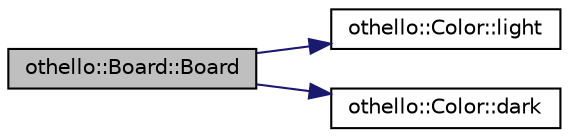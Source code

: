digraph "othello::Board::Board"
{
  edge [fontname="Helvetica",fontsize="10",labelfontname="Helvetica",labelfontsize="10"];
  node [fontname="Helvetica",fontsize="10",shape=record];
  rankdir="LR";
  Node1 [label="othello::Board::Board",height=0.2,width=0.4,color="black", fillcolor="grey75", style="filled", fontcolor="black"];
  Node1 -> Node2 [color="midnightblue",fontsize="10",style="solid",fontname="Helvetica"];
  Node2 [label="othello::Color::light",height=0.2,width=0.4,color="black", fillcolor="white", style="filled",URL="$d7/d02/classothello_1_1_color.html#a1ced780844d487e0950616879804e4d0"];
  Node1 -> Node3 [color="midnightblue",fontsize="10",style="solid",fontname="Helvetica"];
  Node3 [label="othello::Color::dark",height=0.2,width=0.4,color="black", fillcolor="white", style="filled",URL="$d7/d02/classothello_1_1_color.html#a652f102b7bf9152f9a0146baa993c76d"];
}
